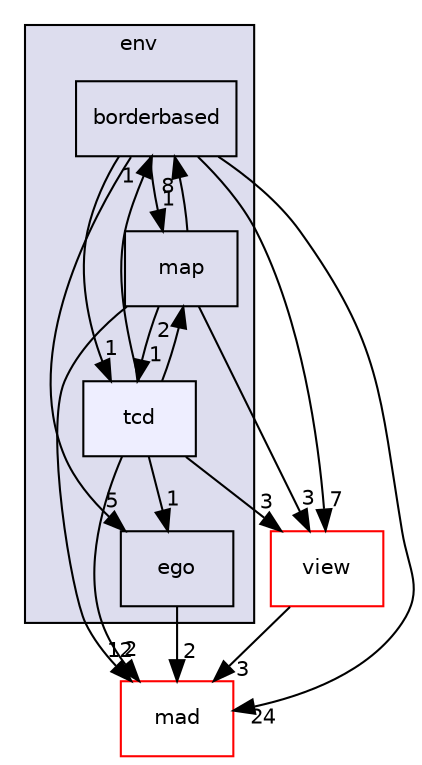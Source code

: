 digraph "/home/akoerner/repos/csa/github.com/akoerner1/adore_docs_publish/adore/libadore/libadore/adore/env/include/adore/env/tcd" {
  compound=true
  node [ fontsize="10", fontname="Helvetica"];
  edge [ labelfontsize="10", labelfontname="Helvetica"];
  subgraph clusterdir_3e8150ffcf83a5319ed14312dbaf2a69 {
    graph [ bgcolor="#ddddee", pencolor="black", label="env" fontname="Helvetica", fontsize="10", URL="dir_3e8150ffcf83a5319ed14312dbaf2a69.html"]
  dir_57f793ac4f9b79a21572fbdd0c9cf08f [shape=box label="ego" URL="dir_57f793ac4f9b79a21572fbdd0c9cf08f.html"];
  dir_953871dacaf511375ad4100ed4844d54 [shape=box label="map" URL="dir_953871dacaf511375ad4100ed4844d54.html"];
  dir_e3c15c0c35b56bd3f3a83c954db08578 [shape=box label="borderbased" URL="dir_e3c15c0c35b56bd3f3a83c954db08578.html"];
  dir_fe8cf86ed00c9cc4f7d9de376bf6c0ea [shape=box, label="tcd", style="filled", fillcolor="#eeeeff", pencolor="black", URL="dir_fe8cf86ed00c9cc4f7d9de376bf6c0ea.html"];
  }
  dir_a021c6ba58a8e5129fddf49c0e1c61e7 [shape=box label="view" fillcolor="white" style="filled" color="red" URL="dir_a021c6ba58a8e5129fddf49c0e1c61e7.html"];
  dir_dd24209da890e557508ac1b6831a5bf7 [shape=box label="mad" fillcolor="white" style="filled" color="red" URL="dir_dd24209da890e557508ac1b6831a5bf7.html"];
  dir_fe8cf86ed00c9cc4f7d9de376bf6c0ea->dir_57f793ac4f9b79a21572fbdd0c9cf08f [headlabel="1", labeldistance=1.5 headhref="dir_000072_000069.html"];
  dir_fe8cf86ed00c9cc4f7d9de376bf6c0ea->dir_953871dacaf511375ad4100ed4844d54 [headlabel="2", labeldistance=1.5 headhref="dir_000072_000070.html"];
  dir_fe8cf86ed00c9cc4f7d9de376bf6c0ea->dir_a021c6ba58a8e5129fddf49c0e1c61e7 [headlabel="3", labeldistance=1.5 headhref="dir_000072_000061.html"];
  dir_fe8cf86ed00c9cc4f7d9de376bf6c0ea->dir_dd24209da890e557508ac1b6831a5bf7 [headlabel="2", labeldistance=1.5 headhref="dir_000072_000092.html"];
  dir_fe8cf86ed00c9cc4f7d9de376bf6c0ea->dir_e3c15c0c35b56bd3f3a83c954db08578 [headlabel="1", labeldistance=1.5 headhref="dir_000072_000060.html"];
  dir_a021c6ba58a8e5129fddf49c0e1c61e7->dir_dd24209da890e557508ac1b6831a5bf7 [headlabel="3", labeldistance=1.5 headhref="dir_000061_000092.html"];
  dir_57f793ac4f9b79a21572fbdd0c9cf08f->dir_dd24209da890e557508ac1b6831a5bf7 [headlabel="2", labeldistance=1.5 headhref="dir_000069_000092.html"];
  dir_953871dacaf511375ad4100ed4844d54->dir_a021c6ba58a8e5129fddf49c0e1c61e7 [headlabel="3", labeldistance=1.5 headhref="dir_000070_000061.html"];
  dir_953871dacaf511375ad4100ed4844d54->dir_dd24209da890e557508ac1b6831a5bf7 [headlabel="12", labeldistance=1.5 headhref="dir_000070_000092.html"];
  dir_953871dacaf511375ad4100ed4844d54->dir_e3c15c0c35b56bd3f3a83c954db08578 [headlabel="8", labeldistance=1.5 headhref="dir_000070_000060.html"];
  dir_953871dacaf511375ad4100ed4844d54->dir_fe8cf86ed00c9cc4f7d9de376bf6c0ea [headlabel="1", labeldistance=1.5 headhref="dir_000070_000072.html"];
  dir_e3c15c0c35b56bd3f3a83c954db08578->dir_57f793ac4f9b79a21572fbdd0c9cf08f [headlabel="5", labeldistance=1.5 headhref="dir_000060_000069.html"];
  dir_e3c15c0c35b56bd3f3a83c954db08578->dir_953871dacaf511375ad4100ed4844d54 [headlabel="1", labeldistance=1.5 headhref="dir_000060_000070.html"];
  dir_e3c15c0c35b56bd3f3a83c954db08578->dir_a021c6ba58a8e5129fddf49c0e1c61e7 [headlabel="7", labeldistance=1.5 headhref="dir_000060_000061.html"];
  dir_e3c15c0c35b56bd3f3a83c954db08578->dir_dd24209da890e557508ac1b6831a5bf7 [headlabel="24", labeldistance=1.5 headhref="dir_000060_000092.html"];
  dir_e3c15c0c35b56bd3f3a83c954db08578->dir_fe8cf86ed00c9cc4f7d9de376bf6c0ea [headlabel="1", labeldistance=1.5 headhref="dir_000060_000072.html"];
}
